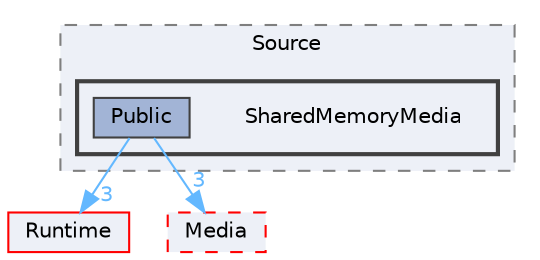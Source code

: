 digraph "SharedMemoryMedia"
{
 // INTERACTIVE_SVG=YES
 // LATEX_PDF_SIZE
  bgcolor="transparent";
  edge [fontname=Helvetica,fontsize=10,labelfontname=Helvetica,labelfontsize=10];
  node [fontname=Helvetica,fontsize=10,shape=box,height=0.2,width=0.4];
  compound=true
  subgraph clusterdir_acbfb3df7bc9decc780320b5cf3ee935 {
    graph [ bgcolor="#edf0f7", pencolor="grey50", label="Source", fontname=Helvetica,fontsize=10 style="filled,dashed", URL="dir_acbfb3df7bc9decc780320b5cf3ee935.html",tooltip=""]
  subgraph clusterdir_767900a444334f384cd99b706ba512bf {
    graph [ bgcolor="#edf0f7", pencolor="grey25", label="", fontname=Helvetica,fontsize=10 style="filled,bold", URL="dir_767900a444334f384cd99b706ba512bf.html",tooltip=""]
    dir_767900a444334f384cd99b706ba512bf [shape=plaintext, label="SharedMemoryMedia"];
  dir_67c83e9ad3617c65e8519b591183ebb1 [label="Public", fillcolor="#a2b4d6", color="grey25", style="filled", URL="dir_67c83e9ad3617c65e8519b591183ebb1.html",tooltip=""];
  }
  }
  dir_7536b172fbd480bfd146a1b1acd6856b [label="Runtime", fillcolor="#edf0f7", color="red", style="filled", URL="dir_7536b172fbd480bfd146a1b1acd6856b.html",tooltip=""];
  dir_e7545ee2be72abf41ff78291809f57ef [label="Media", fillcolor="#edf0f7", color="red", style="filled,dashed", URL="dir_e7545ee2be72abf41ff78291809f57ef.html",tooltip=""];
  dir_67c83e9ad3617c65e8519b591183ebb1->dir_7536b172fbd480bfd146a1b1acd6856b [headlabel="3", labeldistance=1.5 headhref="dir_000899_000984.html" href="dir_000899_000984.html" color="steelblue1" fontcolor="steelblue1"];
  dir_67c83e9ad3617c65e8519b591183ebb1->dir_e7545ee2be72abf41ff78291809f57ef [headlabel="3", labeldistance=1.5 headhref="dir_000899_000610.html" href="dir_000899_000610.html" color="steelblue1" fontcolor="steelblue1"];
}
